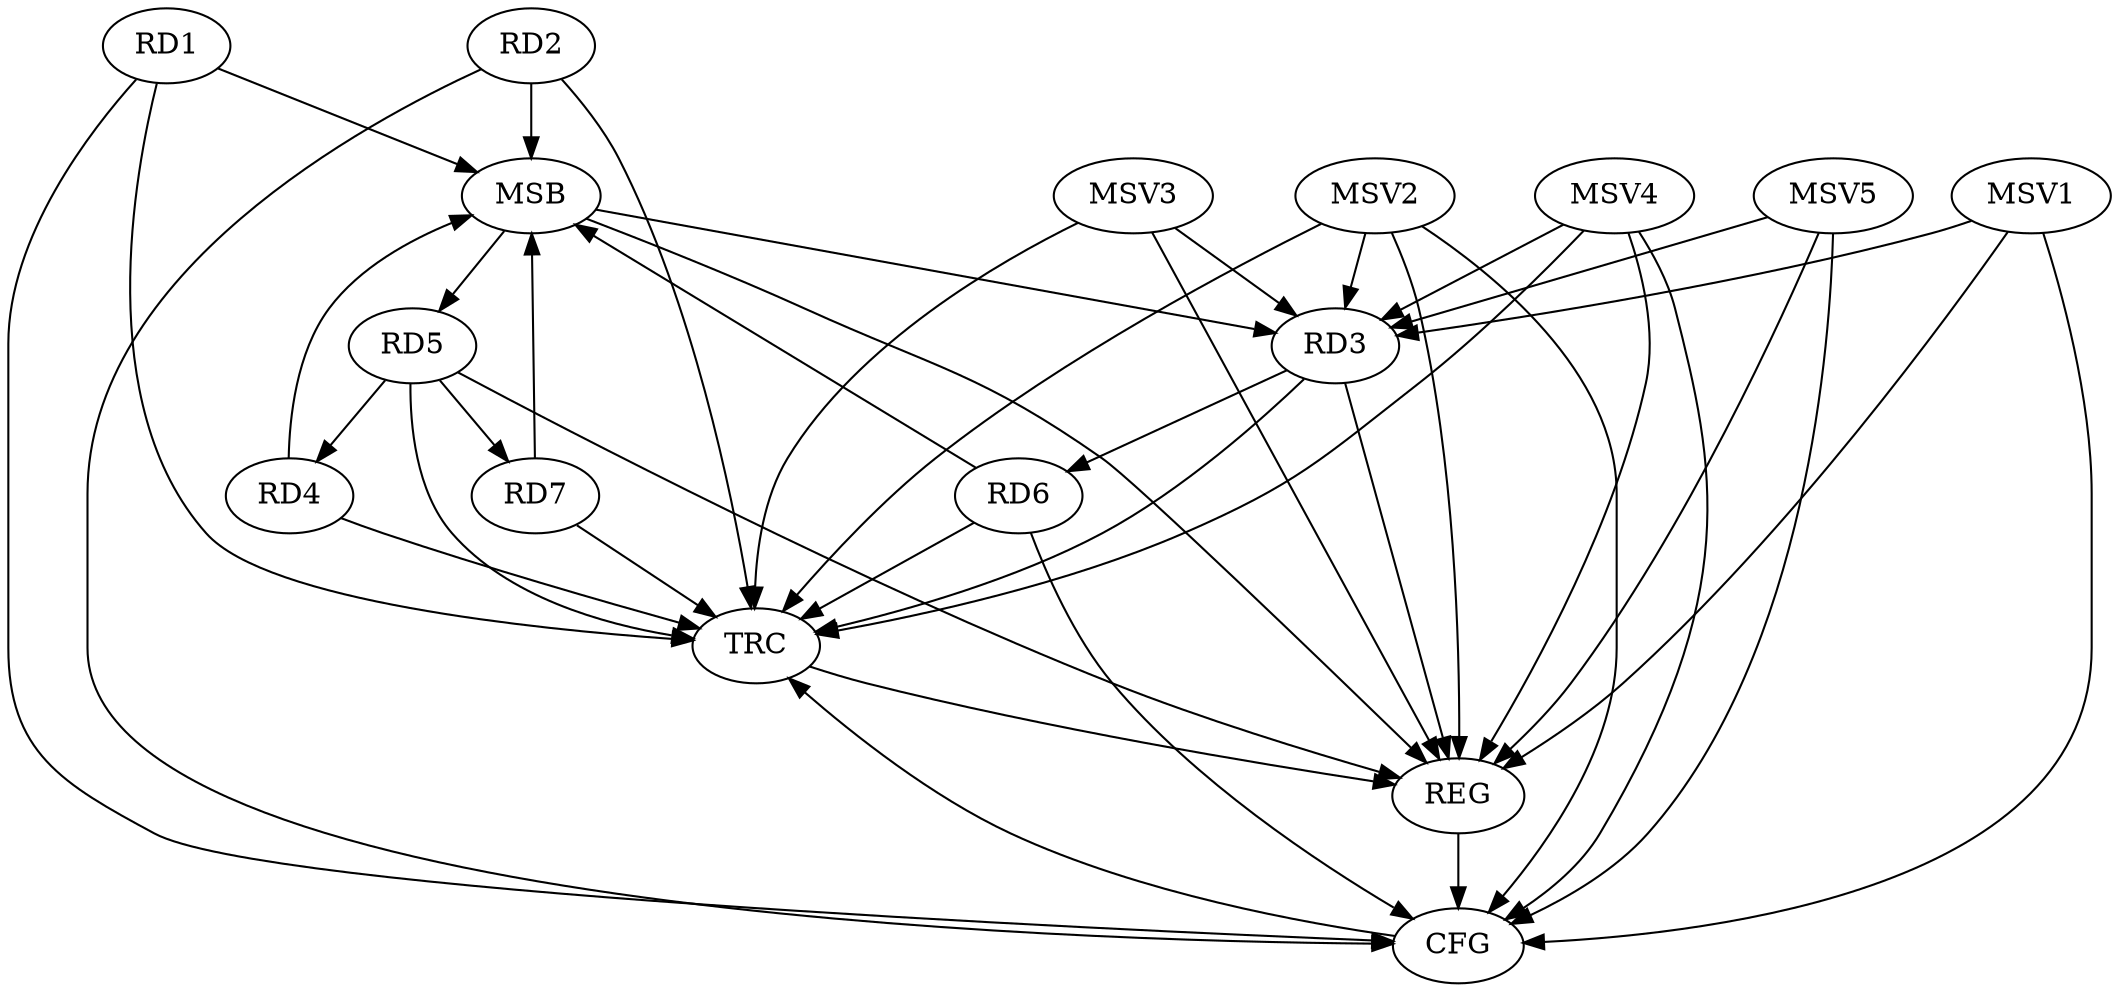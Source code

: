 strict digraph G {
  RD1 [ label="RD1" ];
  RD2 [ label="RD2" ];
  RD3 [ label="RD3" ];
  RD4 [ label="RD4" ];
  RD5 [ label="RD5" ];
  RD6 [ label="RD6" ];
  RD7 [ label="RD7" ];
  REG [ label="REG" ];
  MSB [ label="MSB" ];
  CFG [ label="CFG" ];
  TRC [ label="TRC" ];
  MSV1 [ label="MSV1" ];
  MSV2 [ label="MSV2" ];
  MSV3 [ label="MSV3" ];
  MSV4 [ label="MSV4" ];
  MSV5 [ label="MSV5" ];
  RD3 -> RD6;
  RD5 -> RD4;
  RD5 -> RD7;
  RD3 -> REG;
  RD5 -> REG;
  RD1 -> MSB;
  MSB -> RD5;
  MSB -> REG;
  RD2 -> MSB;
  RD4 -> MSB;
  RD6 -> MSB;
  MSB -> RD3;
  RD7 -> MSB;
  RD1 -> CFG;
  RD6 -> CFG;
  RD2 -> CFG;
  REG -> CFG;
  RD1 -> TRC;
  RD2 -> TRC;
  RD3 -> TRC;
  RD4 -> TRC;
  RD5 -> TRC;
  RD6 -> TRC;
  RD7 -> TRC;
  CFG -> TRC;
  TRC -> REG;
  MSV1 -> RD3;
  MSV2 -> RD3;
  MSV1 -> REG;
  MSV1 -> CFG;
  MSV2 -> REG;
  MSV2 -> TRC;
  MSV2 -> CFG;
  MSV3 -> RD3;
  MSV3 -> REG;
  MSV3 -> TRC;
  MSV4 -> RD3;
  MSV5 -> RD3;
  MSV4 -> REG;
  MSV4 -> TRC;
  MSV4 -> CFG;
  MSV5 -> REG;
  MSV5 -> CFG;
}
